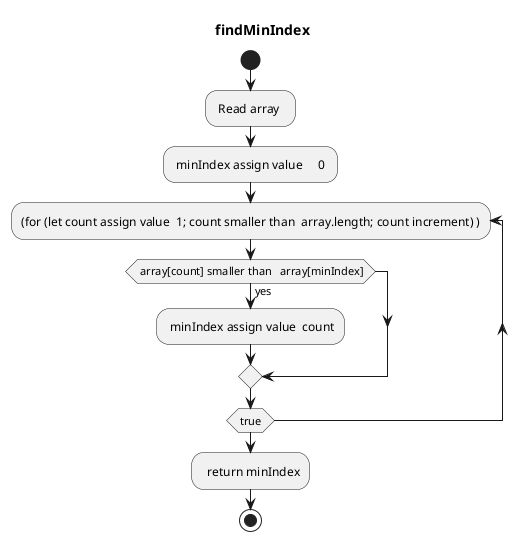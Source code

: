 
@startuml findMinIndex
title findMinIndex
start
: Read array  ;
: minIndex assign value     0 ;  
repeat:(for (let count assign value  1; count smaller than  array.length; count increment) )    
      if( array[count] smaller than   array[minIndex]) then (yes)
        : minIndex assign value  count; 
      endif 
repeat while(true)
:  return minIndex; 
stop
@enduml